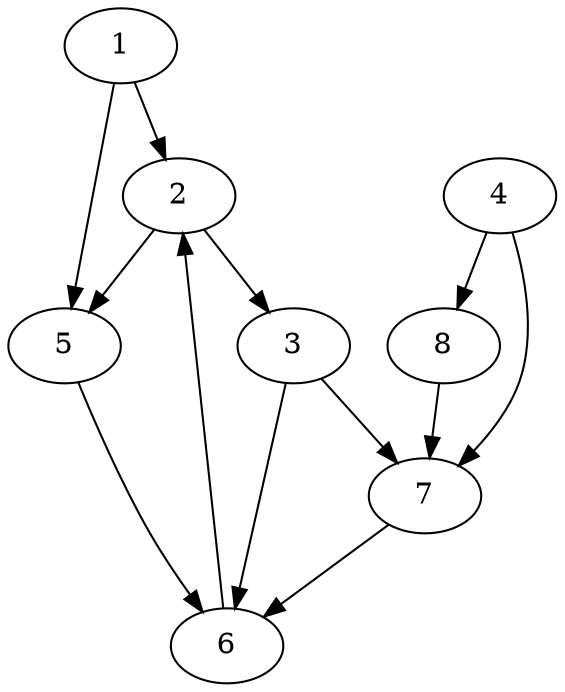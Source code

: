 digraph graphe {
	1 -> 2;
	6 -> 2;
	2 -> 3;
	1 -> 5;
	2 -> 5;
	3 -> 6;
	5 -> 6;
	7 -> 6;
	3 -> 7;
	4 -> 7;
	8 -> 7;
	4 -> 8;
}